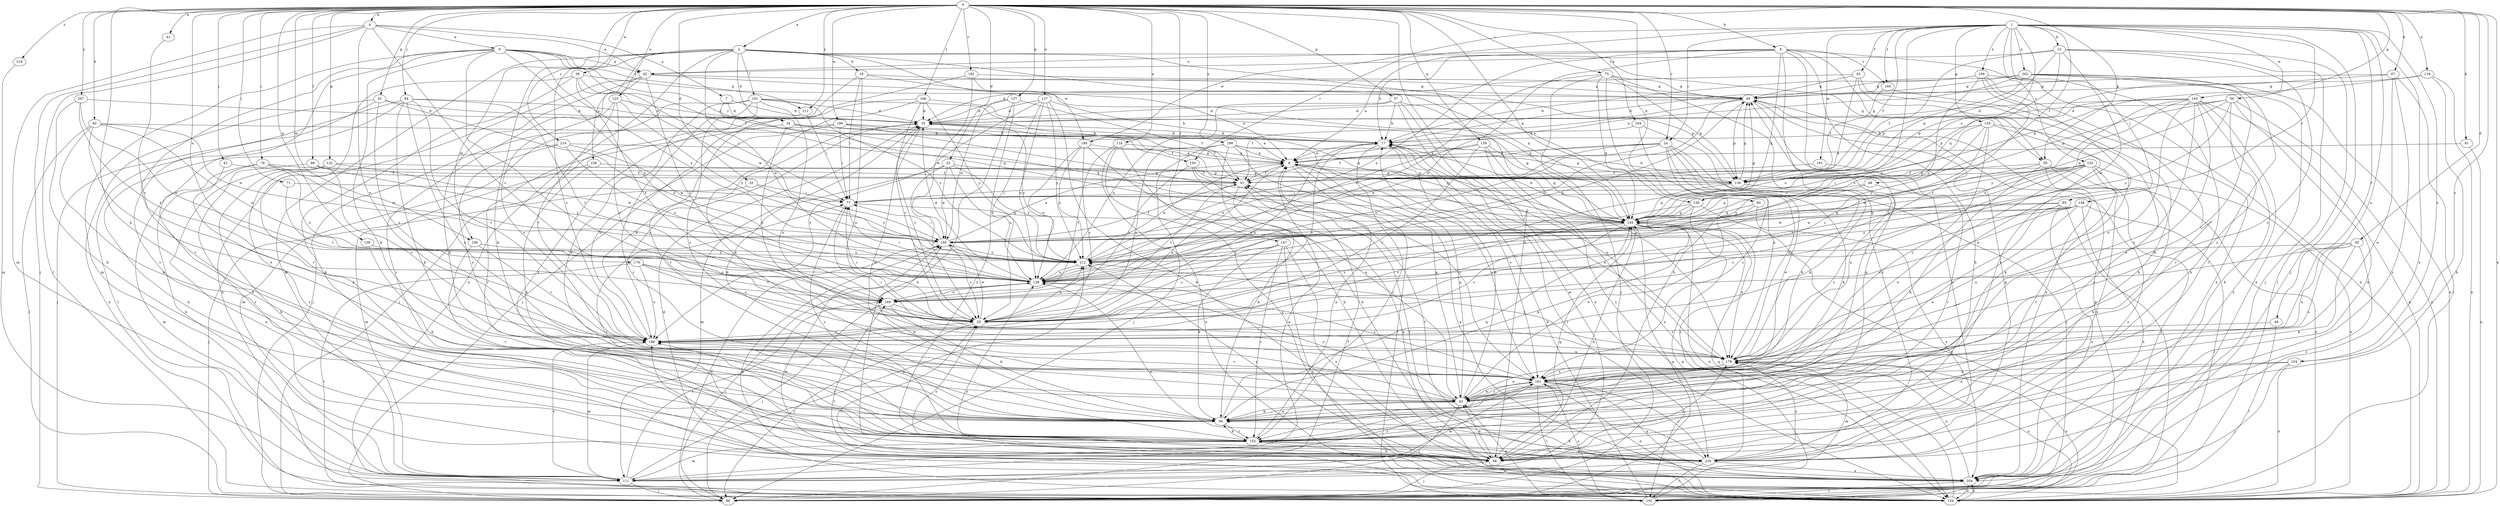 strict digraph  {
0;
1;
2;
4;
6;
7;
8;
9;
13;
16;
17;
24;
25;
30;
32;
33;
34;
35;
38;
41;
42;
43;
45;
48;
49;
51;
52;
56;
57;
59;
60;
62;
68;
71;
75;
76;
77;
81;
84;
85;
86;
87;
90;
91;
94;
99;
101;
102;
108;
111;
116;
119;
120;
123;
127;
128;
132;
135;
136;
137;
138;
139;
145;
147;
148;
150;
153;
154;
155;
156;
158;
161;
164;
166;
168;
169;
176;
178;
182;
186;
190;
191;
193;
194;
195;
198;
199;
202;
204;
207;
211;
212;
214;
218;
220;
0 -> 2  [label=a];
0 -> 4  [label=a];
0 -> 9  [label=b];
0 -> 24  [label=c];
0 -> 30  [label=d];
0 -> 32  [label=d];
0 -> 33  [label=d];
0 -> 38  [label=e];
0 -> 41  [label=e];
0 -> 52  [label=g];
0 -> 56  [label=g];
0 -> 57  [label=g];
0 -> 59  [label=g];
0 -> 62  [label=h];
0 -> 68  [label=h];
0 -> 71  [label=i];
0 -> 75  [label=i];
0 -> 76  [label=i];
0 -> 81  [label=j];
0 -> 84  [label=j];
0 -> 87  [label=k];
0 -> 90  [label=k];
0 -> 91  [label=k];
0 -> 94  [label=k];
0 -> 99  [label=l];
0 -> 108  [label=m];
0 -> 116  [label=n];
0 -> 119  [label=n];
0 -> 120  [label=n];
0 -> 123  [label=o];
0 -> 127  [label=o];
0 -> 132  [label=p];
0 -> 137  [label=q];
0 -> 138  [label=q];
0 -> 139  [label=q];
0 -> 145  [label=q];
0 -> 147  [label=r];
0 -> 154  [label=s];
0 -> 164  [label=t];
0 -> 166  [label=t];
0 -> 176  [label=u];
0 -> 182  [label=v];
0 -> 190  [label=w];
0 -> 198  [label=x];
0 -> 207  [label=y];
0 -> 211  [label=y];
0 -> 214  [label=z];
0 -> 218  [label=z];
1 -> 13  [label=b];
1 -> 24  [label=c];
1 -> 25  [label=c];
1 -> 45  [label=f];
1 -> 48  [label=f];
1 -> 49  [label=f];
1 -> 51  [label=f];
1 -> 85  [label=j];
1 -> 86  [label=j];
1 -> 135  [label=p];
1 -> 148  [label=r];
1 -> 150  [label=r];
1 -> 154  [label=s];
1 -> 155  [label=s];
1 -> 156  [label=s];
1 -> 168  [label=t];
1 -> 178  [label=u];
1 -> 191  [label=w];
1 -> 193  [label=w];
1 -> 194  [label=w];
1 -> 199  [label=x];
1 -> 202  [label=x];
1 -> 204  [label=x];
2 -> 16  [label=b];
2 -> 34  [label=d];
2 -> 59  [label=g];
2 -> 94  [label=k];
2 -> 101  [label=l];
2 -> 108  [label=m];
2 -> 111  [label=m];
2 -> 120  [label=n];
2 -> 128  [label=o];
2 -> 145  [label=q];
2 -> 156  [label=s];
2 -> 158  [label=s];
2 -> 186  [label=v];
2 -> 194  [label=w];
4 -> 6  [label=a];
4 -> 7  [label=a];
4 -> 25  [label=c];
4 -> 42  [label=e];
4 -> 86  [label=j];
4 -> 102  [label=l];
4 -> 111  [label=m];
4 -> 186  [label=v];
6 -> 25  [label=c];
6 -> 42  [label=e];
6 -> 51  [label=f];
6 -> 94  [label=k];
6 -> 111  [label=m];
6 -> 128  [label=o];
6 -> 150  [label=r];
6 -> 153  [label=r];
6 -> 211  [label=y];
6 -> 212  [label=y];
6 -> 220  [label=z];
7 -> 34  [label=d];
7 -> 35  [label=d];
7 -> 145  [label=q];
8 -> 51  [label=f];
8 -> 102  [label=l];
8 -> 136  [label=p];
8 -> 161  [label=s];
8 -> 204  [label=x];
9 -> 8  [label=a];
9 -> 17  [label=b];
9 -> 42  [label=e];
9 -> 59  [label=g];
9 -> 68  [label=h];
9 -> 120  [label=n];
9 -> 128  [label=o];
9 -> 145  [label=q];
9 -> 153  [label=r];
9 -> 168  [label=t];
9 -> 178  [label=u];
9 -> 212  [label=y];
13 -> 42  [label=e];
13 -> 51  [label=f];
13 -> 86  [label=j];
13 -> 102  [label=l];
13 -> 128  [label=o];
13 -> 136  [label=p];
13 -> 145  [label=q];
13 -> 161  [label=s];
16 -> 60  [label=g];
16 -> 77  [label=i];
16 -> 145  [label=q];
16 -> 178  [label=u];
16 -> 220  [label=z];
17 -> 8  [label=a];
17 -> 25  [label=c];
17 -> 35  [label=d];
17 -> 102  [label=l];
17 -> 153  [label=r];
17 -> 161  [label=s];
17 -> 178  [label=u];
24 -> 8  [label=a];
24 -> 43  [label=e];
24 -> 51  [label=f];
24 -> 86  [label=j];
24 -> 94  [label=k];
24 -> 128  [label=o];
24 -> 161  [label=s];
24 -> 178  [label=u];
24 -> 195  [label=w];
25 -> 17  [label=b];
25 -> 77  [label=i];
25 -> 86  [label=j];
25 -> 186  [label=v];
25 -> 195  [label=w];
25 -> 212  [label=y];
30 -> 25  [label=c];
30 -> 94  [label=k];
30 -> 161  [label=s];
30 -> 178  [label=u];
30 -> 212  [label=y];
30 -> 220  [label=z];
32 -> 77  [label=i];
32 -> 86  [label=j];
32 -> 212  [label=y];
33 -> 25  [label=c];
33 -> 111  [label=m];
33 -> 128  [label=o];
33 -> 136  [label=p];
33 -> 195  [label=w];
33 -> 212  [label=y];
34 -> 8  [label=a];
34 -> 17  [label=b];
34 -> 25  [label=c];
34 -> 145  [label=q];
34 -> 153  [label=r];
35 -> 17  [label=b];
35 -> 25  [label=c];
35 -> 51  [label=f];
35 -> 186  [label=v];
35 -> 212  [label=y];
38 -> 60  [label=g];
38 -> 68  [label=h];
38 -> 77  [label=i];
38 -> 153  [label=r];
38 -> 169  [label=t];
38 -> 195  [label=w];
41 -> 186  [label=v];
42 -> 60  [label=g];
42 -> 94  [label=k];
42 -> 120  [label=n];
42 -> 136  [label=p];
42 -> 161  [label=s];
42 -> 169  [label=t];
43 -> 8  [label=a];
43 -> 17  [label=b];
43 -> 35  [label=d];
43 -> 86  [label=j];
43 -> 94  [label=k];
43 -> 128  [label=o];
43 -> 161  [label=s];
45 -> 35  [label=d];
45 -> 60  [label=g];
45 -> 68  [label=h];
45 -> 128  [label=o];
45 -> 153  [label=r];
48 -> 77  [label=i];
48 -> 145  [label=q];
48 -> 220  [label=z];
49 -> 102  [label=l];
49 -> 186  [label=v];
51 -> 77  [label=i];
51 -> 94  [label=k];
51 -> 169  [label=t];
52 -> 35  [label=d];
52 -> 102  [label=l];
52 -> 120  [label=n];
52 -> 128  [label=o];
52 -> 186  [label=v];
56 -> 35  [label=d];
56 -> 68  [label=h];
56 -> 120  [label=n];
56 -> 136  [label=p];
56 -> 145  [label=q];
56 -> 161  [label=s];
56 -> 212  [label=y];
57 -> 17  [label=b];
57 -> 35  [label=d];
57 -> 111  [label=m];
57 -> 120  [label=n];
57 -> 128  [label=o];
57 -> 178  [label=u];
59 -> 86  [label=j];
59 -> 94  [label=k];
59 -> 120  [label=n];
59 -> 136  [label=p];
59 -> 212  [label=y];
59 -> 220  [label=z];
60 -> 35  [label=d];
60 -> 51  [label=f];
60 -> 128  [label=o];
60 -> 136  [label=p];
60 -> 204  [label=x];
60 -> 220  [label=z];
62 -> 17  [label=b];
62 -> 43  [label=e];
62 -> 94  [label=k];
62 -> 102  [label=l];
62 -> 128  [label=o];
62 -> 195  [label=w];
68 -> 25  [label=c];
68 -> 43  [label=e];
68 -> 86  [label=j];
68 -> 145  [label=q];
68 -> 153  [label=r];
68 -> 178  [label=u];
68 -> 212  [label=y];
71 -> 77  [label=i];
71 -> 169  [label=t];
75 -> 60  [label=g];
75 -> 68  [label=h];
75 -> 86  [label=j];
75 -> 128  [label=o];
75 -> 136  [label=p];
75 -> 145  [label=q];
75 -> 220  [label=z];
76 -> 51  [label=f];
76 -> 68  [label=h];
76 -> 111  [label=m];
76 -> 128  [label=o];
76 -> 195  [label=w];
77 -> 145  [label=q];
77 -> 153  [label=r];
81 -> 43  [label=e];
81 -> 51  [label=f];
84 -> 35  [label=d];
84 -> 86  [label=j];
84 -> 94  [label=k];
84 -> 161  [label=s];
84 -> 169  [label=t];
84 -> 186  [label=v];
84 -> 204  [label=x];
85 -> 25  [label=c];
85 -> 43  [label=e];
85 -> 102  [label=l];
85 -> 145  [label=q];
85 -> 195  [label=w];
85 -> 204  [label=x];
86 -> 51  [label=f];
86 -> 60  [label=g];
86 -> 145  [label=q];
86 -> 195  [label=w];
87 -> 43  [label=e];
87 -> 60  [label=g];
87 -> 102  [label=l];
87 -> 136  [label=p];
87 -> 220  [label=z];
90 -> 43  [label=e];
90 -> 145  [label=q];
90 -> 204  [label=x];
91 -> 8  [label=a];
91 -> 120  [label=n];
94 -> 35  [label=d];
94 -> 43  [label=e];
94 -> 145  [label=q];
94 -> 153  [label=r];
94 -> 195  [label=w];
99 -> 51  [label=f];
99 -> 153  [label=r];
99 -> 186  [label=v];
99 -> 212  [label=y];
101 -> 35  [label=d];
101 -> 43  [label=e];
101 -> 86  [label=j];
101 -> 145  [label=q];
101 -> 153  [label=r];
101 -> 161  [label=s];
101 -> 178  [label=u];
101 -> 212  [label=y];
102 -> 17  [label=b];
102 -> 43  [label=e];
102 -> 145  [label=q];
102 -> 161  [label=s];
102 -> 178  [label=u];
108 -> 153  [label=r];
108 -> 186  [label=v];
108 -> 212  [label=y];
111 -> 8  [label=a];
111 -> 86  [label=j];
111 -> 161  [label=s];
111 -> 169  [label=t];
111 -> 186  [label=v];
111 -> 212  [label=y];
116 -> 8  [label=a];
116 -> 68  [label=h];
116 -> 120  [label=n];
116 -> 169  [label=t];
116 -> 204  [label=x];
119 -> 60  [label=g];
119 -> 68  [label=h];
119 -> 120  [label=n];
119 -> 136  [label=p];
120 -> 25  [label=c];
120 -> 35  [label=d];
120 -> 128  [label=o];
120 -> 145  [label=q];
120 -> 169  [label=t];
120 -> 178  [label=u];
120 -> 195  [label=w];
120 -> 204  [label=x];
123 -> 25  [label=c];
123 -> 35  [label=d];
123 -> 153  [label=r];
123 -> 186  [label=v];
123 -> 212  [label=y];
127 -> 17  [label=b];
127 -> 25  [label=c];
127 -> 35  [label=d];
127 -> 68  [label=h];
127 -> 128  [label=o];
127 -> 186  [label=v];
127 -> 212  [label=y];
128 -> 35  [label=d];
128 -> 60  [label=g];
128 -> 77  [label=i];
128 -> 86  [label=j];
128 -> 161  [label=s];
128 -> 169  [label=t];
132 -> 68  [label=h];
132 -> 136  [label=p];
132 -> 153  [label=r];
132 -> 195  [label=w];
132 -> 204  [label=x];
135 -> 17  [label=b];
135 -> 25  [label=c];
135 -> 94  [label=k];
135 -> 145  [label=q];
135 -> 153  [label=r];
135 -> 161  [label=s];
135 -> 212  [label=y];
136 -> 17  [label=b];
136 -> 60  [label=g];
136 -> 77  [label=i];
136 -> 145  [label=q];
136 -> 178  [label=u];
137 -> 35  [label=d];
137 -> 51  [label=f];
137 -> 68  [label=h];
137 -> 195  [label=w];
137 -> 220  [label=z];
138 -> 94  [label=k];
138 -> 212  [label=y];
139 -> 8  [label=a];
139 -> 120  [label=n];
139 -> 128  [label=o];
139 -> 145  [label=q];
139 -> 186  [label=v];
139 -> 220  [label=z];
145 -> 17  [label=b];
145 -> 25  [label=c];
145 -> 60  [label=g];
145 -> 68  [label=h];
145 -> 120  [label=n];
145 -> 178  [label=u];
145 -> 186  [label=v];
145 -> 195  [label=w];
147 -> 25  [label=c];
147 -> 94  [label=k];
147 -> 120  [label=n];
147 -> 153  [label=r];
147 -> 204  [label=x];
147 -> 212  [label=y];
148 -> 102  [label=l];
148 -> 145  [label=q];
148 -> 178  [label=u];
148 -> 186  [label=v];
148 -> 195  [label=w];
148 -> 204  [label=x];
148 -> 212  [label=y];
150 -> 51  [label=f];
150 -> 120  [label=n];
150 -> 161  [label=s];
150 -> 169  [label=t];
153 -> 8  [label=a];
153 -> 60  [label=g];
153 -> 68  [label=h];
153 -> 94  [label=k];
153 -> 111  [label=m];
153 -> 186  [label=v];
153 -> 220  [label=z];
154 -> 43  [label=e];
154 -> 86  [label=j];
154 -> 120  [label=n];
154 -> 161  [label=s];
155 -> 43  [label=e];
155 -> 51  [label=f];
155 -> 68  [label=h];
155 -> 77  [label=i];
155 -> 120  [label=n];
155 -> 153  [label=r];
155 -> 169  [label=t];
155 -> 178  [label=u];
155 -> 195  [label=w];
156 -> 94  [label=k];
156 -> 120  [label=n];
156 -> 145  [label=q];
156 -> 186  [label=v];
156 -> 220  [label=z];
158 -> 94  [label=k];
158 -> 111  [label=m];
158 -> 136  [label=p];
161 -> 43  [label=e];
161 -> 102  [label=l];
161 -> 111  [label=m];
161 -> 120  [label=n];
161 -> 186  [label=v];
161 -> 204  [label=x];
161 -> 220  [label=z];
164 -> 17  [label=b];
164 -> 94  [label=k];
164 -> 178  [label=u];
166 -> 25  [label=c];
166 -> 35  [label=d];
166 -> 43  [label=e];
166 -> 86  [label=j];
166 -> 145  [label=q];
166 -> 212  [label=y];
168 -> 51  [label=f];
168 -> 204  [label=x];
169 -> 25  [label=c];
169 -> 86  [label=j];
169 -> 94  [label=k];
169 -> 128  [label=o];
176 -> 25  [label=c];
176 -> 102  [label=l];
176 -> 128  [label=o];
176 -> 169  [label=t];
176 -> 186  [label=v];
178 -> 8  [label=a];
178 -> 43  [label=e];
178 -> 77  [label=i];
178 -> 111  [label=m];
178 -> 161  [label=s];
178 -> 212  [label=y];
182 -> 8  [label=a];
182 -> 60  [label=g];
182 -> 153  [label=r];
182 -> 195  [label=w];
186 -> 8  [label=a];
186 -> 35  [label=d];
186 -> 111  [label=m];
186 -> 178  [label=u];
190 -> 17  [label=b];
190 -> 51  [label=f];
190 -> 77  [label=i];
190 -> 111  [label=m];
190 -> 145  [label=q];
190 -> 186  [label=v];
191 -> 51  [label=f];
191 -> 153  [label=r];
193 -> 35  [label=d];
193 -> 43  [label=e];
193 -> 68  [label=h];
193 -> 120  [label=n];
193 -> 128  [label=o];
193 -> 136  [label=p];
193 -> 161  [label=s];
193 -> 178  [label=u];
193 -> 204  [label=x];
193 -> 212  [label=y];
194 -> 8  [label=a];
194 -> 25  [label=c];
194 -> 43  [label=e];
194 -> 128  [label=o];
194 -> 212  [label=y];
195 -> 8  [label=a];
195 -> 25  [label=c];
195 -> 51  [label=f];
195 -> 77  [label=i];
195 -> 120  [label=n];
195 -> 212  [label=y];
198 -> 8  [label=a];
198 -> 25  [label=c];
198 -> 43  [label=e];
198 -> 68  [label=h];
198 -> 86  [label=j];
198 -> 136  [label=p];
198 -> 145  [label=q];
199 -> 17  [label=b];
199 -> 43  [label=e];
199 -> 60  [label=g];
199 -> 68  [label=h];
199 -> 153  [label=r];
199 -> 169  [label=t];
199 -> 212  [label=y];
202 -> 8  [label=a];
202 -> 17  [label=b];
202 -> 60  [label=g];
202 -> 94  [label=k];
202 -> 120  [label=n];
202 -> 136  [label=p];
202 -> 153  [label=r];
202 -> 204  [label=x];
204 -> 51  [label=f];
204 -> 102  [label=l];
204 -> 120  [label=n];
204 -> 178  [label=u];
204 -> 186  [label=v];
207 -> 35  [label=d];
207 -> 94  [label=k];
207 -> 128  [label=o];
207 -> 169  [label=t];
211 -> 77  [label=i];
211 -> 86  [label=j];
212 -> 8  [label=a];
212 -> 128  [label=o];
214 -> 8  [label=a];
214 -> 68  [label=h];
214 -> 128  [label=o];
214 -> 161  [label=s];
214 -> 195  [label=w];
218 -> 111  [label=m];
220 -> 51  [label=f];
220 -> 60  [label=g];
220 -> 77  [label=i];
220 -> 94  [label=k];
220 -> 102  [label=l];
220 -> 111  [label=m];
220 -> 128  [label=o];
220 -> 178  [label=u];
220 -> 204  [label=x];
}
